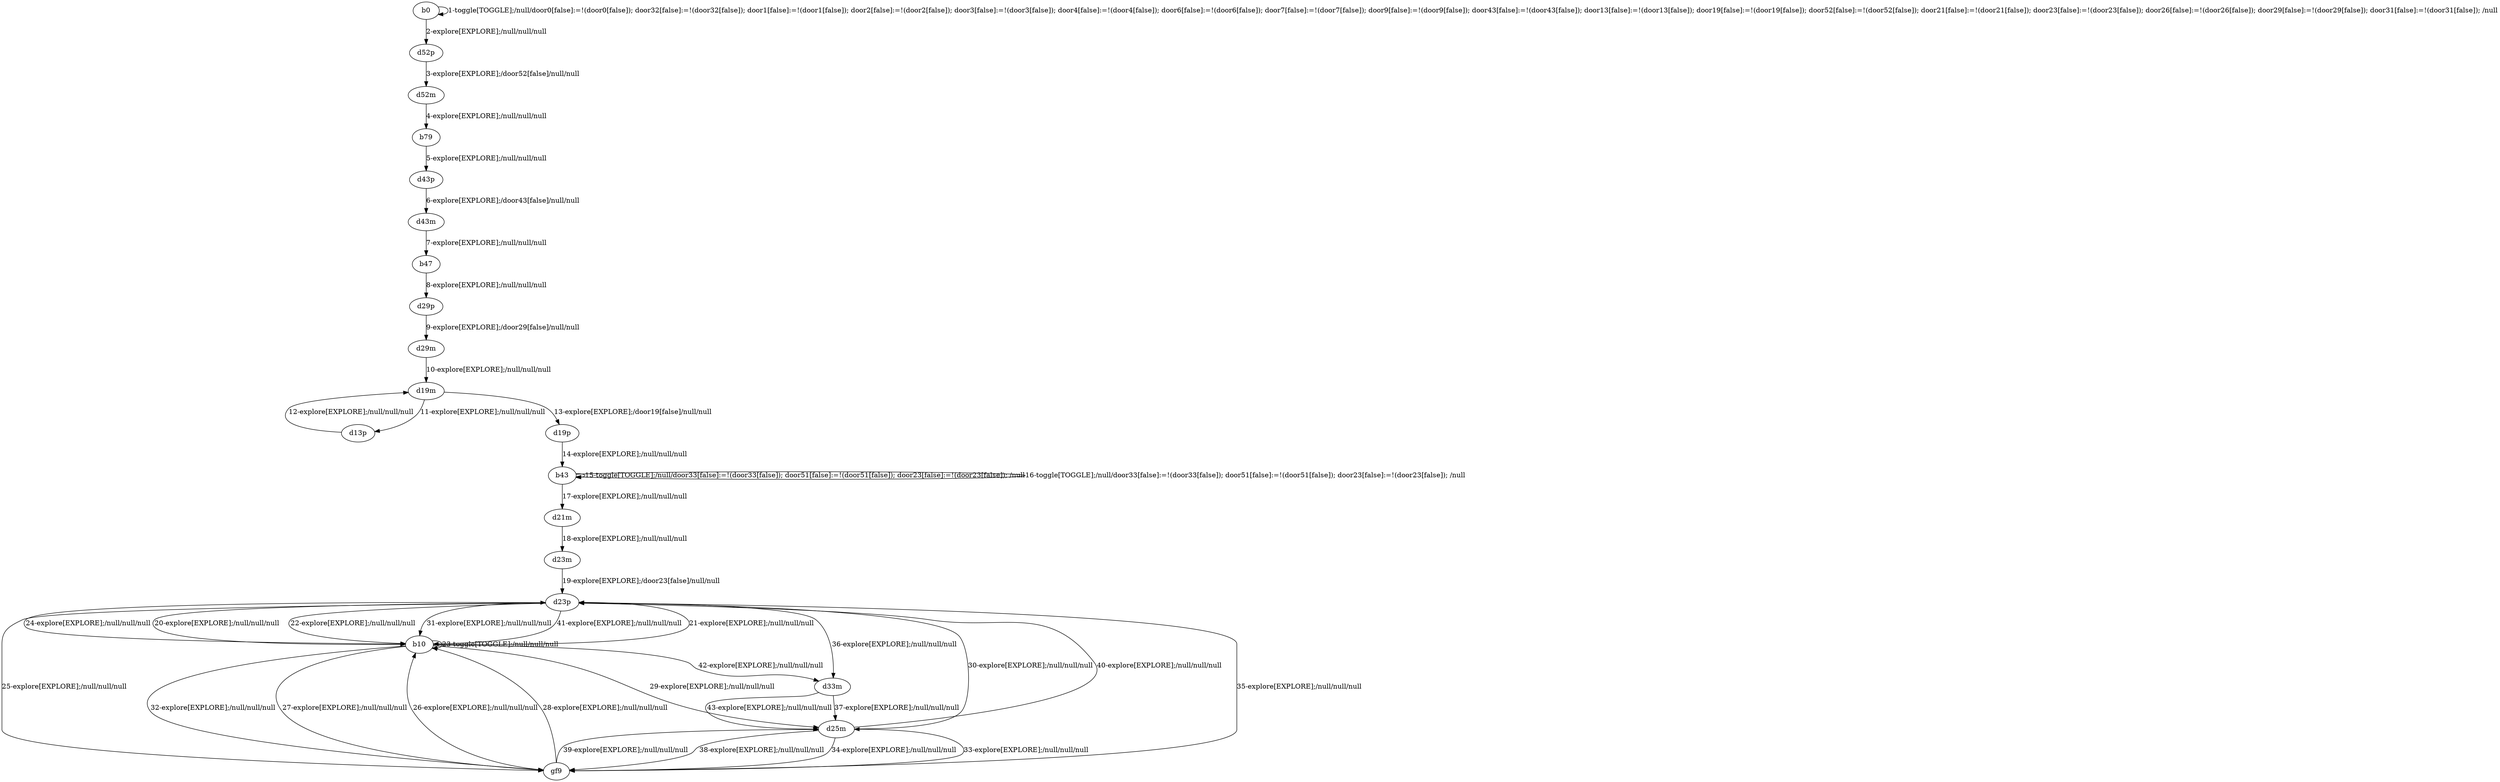 # Total number of goals covered by this test: 1
# b10 --> d33m

digraph g {
"b0" -> "b0" [label = "1-toggle[TOGGLE];/null/door0[false]:=!(door0[false]); door32[false]:=!(door32[false]); door1[false]:=!(door1[false]); door2[false]:=!(door2[false]); door3[false]:=!(door3[false]); door4[false]:=!(door4[false]); door6[false]:=!(door6[false]); door7[false]:=!(door7[false]); door9[false]:=!(door9[false]); door43[false]:=!(door43[false]); door13[false]:=!(door13[false]); door19[false]:=!(door19[false]); door52[false]:=!(door52[false]); door21[false]:=!(door21[false]); door23[false]:=!(door23[false]); door26[false]:=!(door26[false]); door29[false]:=!(door29[false]); door31[false]:=!(door31[false]); /null"];
"b0" -> "d52p" [label = "2-explore[EXPLORE];/null/null/null"];
"d52p" -> "d52m" [label = "3-explore[EXPLORE];/door52[false]/null/null"];
"d52m" -> "b79" [label = "4-explore[EXPLORE];/null/null/null"];
"b79" -> "d43p" [label = "5-explore[EXPLORE];/null/null/null"];
"d43p" -> "d43m" [label = "6-explore[EXPLORE];/door43[false]/null/null"];
"d43m" -> "b47" [label = "7-explore[EXPLORE];/null/null/null"];
"b47" -> "d29p" [label = "8-explore[EXPLORE];/null/null/null"];
"d29p" -> "d29m" [label = "9-explore[EXPLORE];/door29[false]/null/null"];
"d29m" -> "d19m" [label = "10-explore[EXPLORE];/null/null/null"];
"d19m" -> "d13p" [label = "11-explore[EXPLORE];/null/null/null"];
"d13p" -> "d19m" [label = "12-explore[EXPLORE];/null/null/null"];
"d19m" -> "d19p" [label = "13-explore[EXPLORE];/door19[false]/null/null"];
"d19p" -> "b43" [label = "14-explore[EXPLORE];/null/null/null"];
"b43" -> "b43" [label = "15-toggle[TOGGLE];/null/door33[false]:=!(door33[false]); door51[false]:=!(door51[false]); door23[false]:=!(door23[false]); /null"];
"b43" -> "b43" [label = "16-toggle[TOGGLE];/null/door33[false]:=!(door33[false]); door51[false]:=!(door51[false]); door23[false]:=!(door23[false]); /null"];
"b43" -> "d21m" [label = "17-explore[EXPLORE];/null/null/null"];
"d21m" -> "d23m" [label = "18-explore[EXPLORE];/null/null/null"];
"d23m" -> "d23p" [label = "19-explore[EXPLORE];/door23[false]/null/null"];
"d23p" -> "b10" [label = "20-explore[EXPLORE];/null/null/null"];
"b10" -> "d23p" [label = "21-explore[EXPLORE];/null/null/null"];
"d23p" -> "b10" [label = "22-explore[EXPLORE];/null/null/null"];
"b10" -> "b10" [label = "23-toggle[TOGGLE];/null/null/null"];
"b10" -> "d23p" [label = "24-explore[EXPLORE];/null/null/null"];
"d23p" -> "gf9" [label = "25-explore[EXPLORE];/null/null/null"];
"gf9" -> "b10" [label = "26-explore[EXPLORE];/null/null/null"];
"b10" -> "gf9" [label = "27-explore[EXPLORE];/null/null/null"];
"gf9" -> "b10" [label = "28-explore[EXPLORE];/null/null/null"];
"b10" -> "d25m" [label = "29-explore[EXPLORE];/null/null/null"];
"d25m" -> "d23p" [label = "30-explore[EXPLORE];/null/null/null"];
"d23p" -> "b10" [label = "31-explore[EXPLORE];/null/null/null"];
"b10" -> "gf9" [label = "32-explore[EXPLORE];/null/null/null"];
"gf9" -> "d25m" [label = "33-explore[EXPLORE];/null/null/null"];
"d25m" -> "gf9" [label = "34-explore[EXPLORE];/null/null/null"];
"gf9" -> "d23p" [label = "35-explore[EXPLORE];/null/null/null"];
"d23p" -> "d33m" [label = "36-explore[EXPLORE];/null/null/null"];
"d33m" -> "d25m" [label = "37-explore[EXPLORE];/null/null/null"];
"d25m" -> "gf9" [label = "38-explore[EXPLORE];/null/null/null"];
"gf9" -> "d25m" [label = "39-explore[EXPLORE];/null/null/null"];
"d25m" -> "d23p" [label = "40-explore[EXPLORE];/null/null/null"];
"d23p" -> "b10" [label = "41-explore[EXPLORE];/null/null/null"];
"b10" -> "d33m" [label = "42-explore[EXPLORE];/null/null/null"];
"d33m" -> "d25m" [label = "43-explore[EXPLORE];/null/null/null"];
}